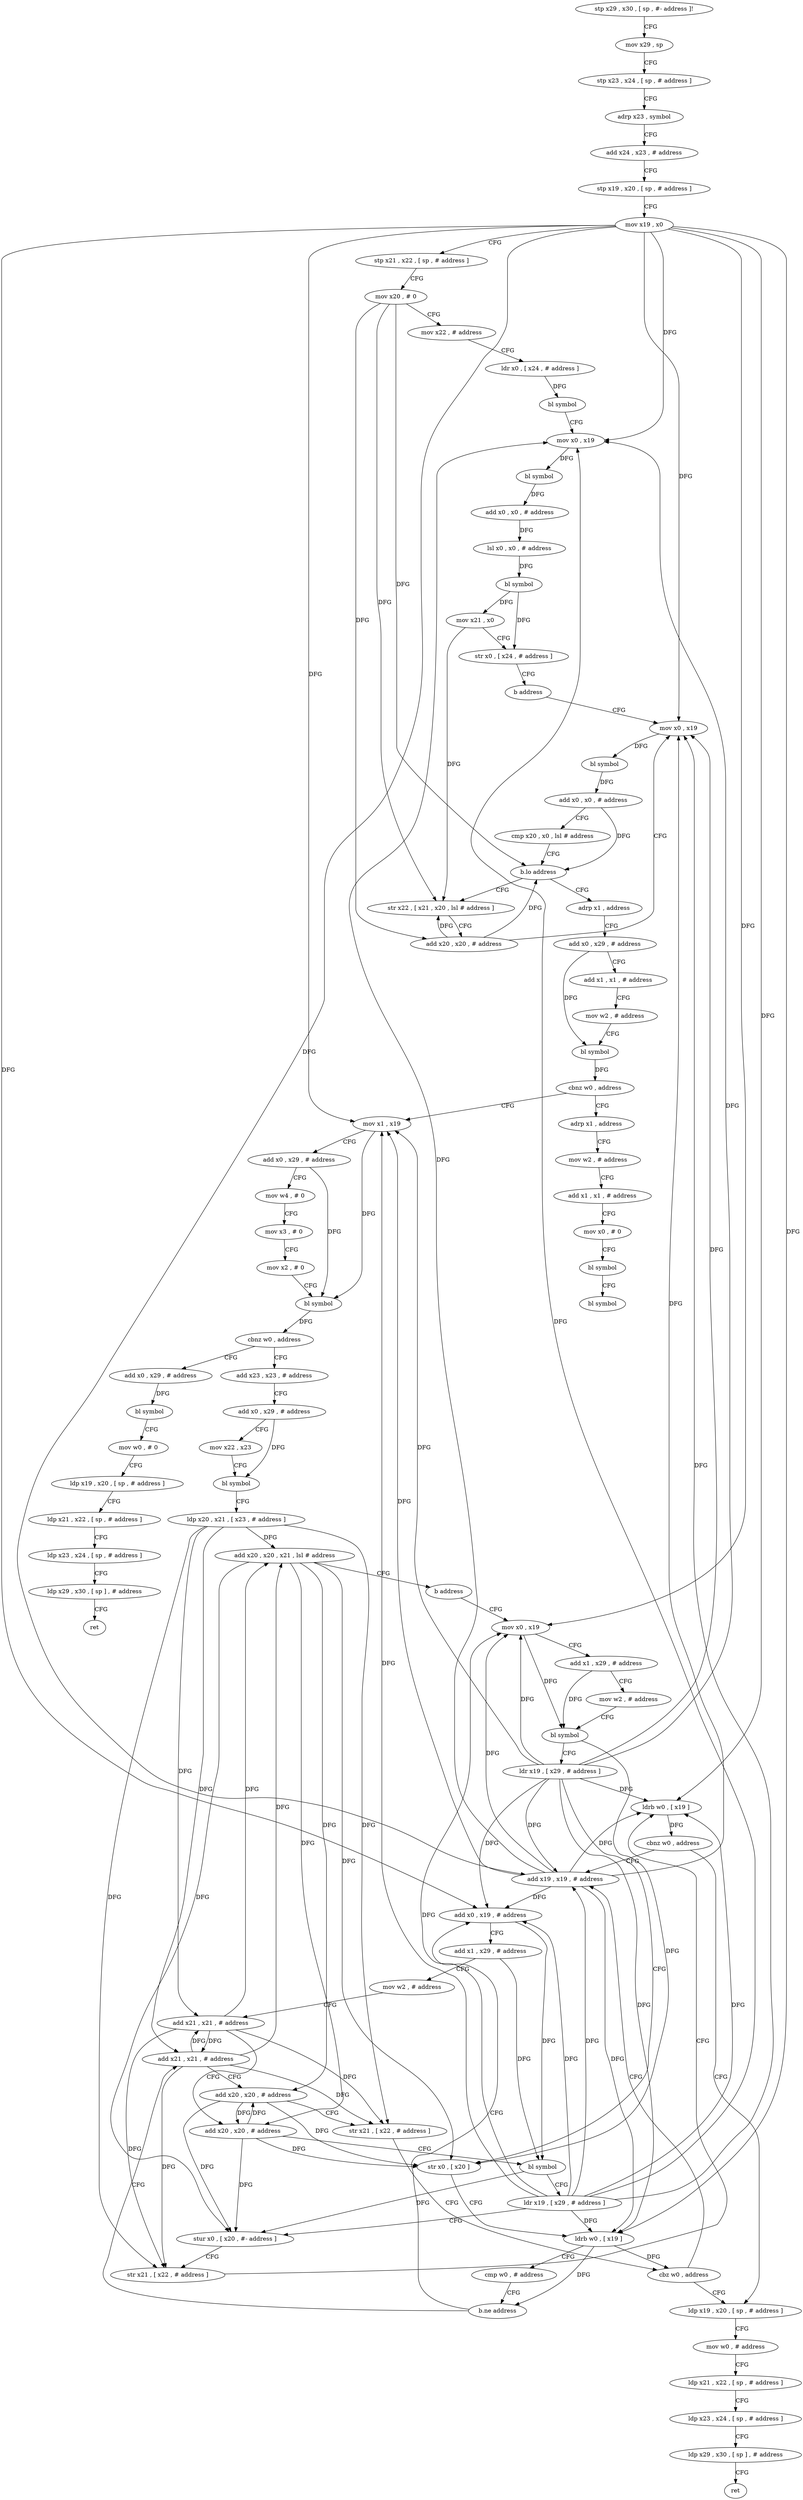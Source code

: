 digraph "func" {
"4216304" [label = "stp x29 , x30 , [ sp , #- address ]!" ]
"4216308" [label = "mov x29 , sp" ]
"4216312" [label = "stp x23 , x24 , [ sp , # address ]" ]
"4216316" [label = "adrp x23 , symbol" ]
"4216320" [label = "add x24 , x23 , # address" ]
"4216324" [label = "stp x19 , x20 , [ sp , # address ]" ]
"4216328" [label = "mov x19 , x0" ]
"4216332" [label = "stp x21 , x22 , [ sp , # address ]" ]
"4216336" [label = "mov x20 , # 0" ]
"4216340" [label = "mov x22 , # address" ]
"4216344" [label = "ldr x0 , [ x24 , # address ]" ]
"4216348" [label = "bl symbol" ]
"4216352" [label = "mov x0 , x19" ]
"4216356" [label = "bl symbol" ]
"4216360" [label = "add x0 , x0 , # address" ]
"4216364" [label = "lsl x0 , x0 , # address" ]
"4216368" [label = "bl symbol" ]
"4216372" [label = "mov x21 , x0" ]
"4216376" [label = "str x0 , [ x24 , # address ]" ]
"4216380" [label = "b address" ]
"4216392" [label = "mov x0 , x19" ]
"4216396" [label = "bl symbol" ]
"4216400" [label = "add x0 , x0 , # address" ]
"4216404" [label = "cmp x20 , x0 , lsl # address" ]
"4216408" [label = "b.lo address" ]
"4216384" [label = "str x22 , [ x21 , x20 , lsl # address ]" ]
"4216412" [label = "adrp x1 , address" ]
"4216388" [label = "add x20 , x20 , # address" ]
"4216416" [label = "add x0 , x29 , # address" ]
"4216420" [label = "add x1 , x1 , # address" ]
"4216424" [label = "mov w2 , # address" ]
"4216428" [label = "bl symbol" ]
"4216432" [label = "cbnz w0 , address" ]
"4216656" [label = "adrp x1 , address" ]
"4216436" [label = "mov x1 , x19" ]
"4216660" [label = "mov w2 , # address" ]
"4216664" [label = "add x1 , x1 , # address" ]
"4216668" [label = "mov x0 , # 0" ]
"4216672" [label = "bl symbol" ]
"4216676" [label = "bl symbol" ]
"4216440" [label = "add x0 , x29 , # address" ]
"4216444" [label = "mov w4 , # 0" ]
"4216448" [label = "mov x3 , # 0" ]
"4216452" [label = "mov x2 , # 0" ]
"4216456" [label = "bl symbol" ]
"4216460" [label = "cbnz w0 , address" ]
"4216624" [label = "add x0 , x29 , # address" ]
"4216464" [label = "add x23 , x23 , # address" ]
"4216628" [label = "bl symbol" ]
"4216632" [label = "mov w0 , # 0" ]
"4216636" [label = "ldp x19 , x20 , [ sp , # address ]" ]
"4216640" [label = "ldp x21 , x22 , [ sp , # address ]" ]
"4216644" [label = "ldp x23 , x24 , [ sp , # address ]" ]
"4216648" [label = "ldp x29 , x30 , [ sp ] , # address" ]
"4216652" [label = "ret" ]
"4216468" [label = "add x0 , x29 , # address" ]
"4216472" [label = "mov x22 , x23" ]
"4216476" [label = "bl symbol" ]
"4216480" [label = "ldp x20 , x21 , [ x23 , # address ]" ]
"4216484" [label = "add x20 , x20 , x21 , lsl # address" ]
"4216488" [label = "b address" ]
"4216516" [label = "mov x0 , x19" ]
"4216520" [label = "add x1 , x29 , # address" ]
"4216524" [label = "mov w2 , # address" ]
"4216528" [label = "bl symbol" ]
"4216532" [label = "ldr x19 , [ x29 , # address ]" ]
"4216536" [label = "str x0 , [ x20 ]" ]
"4216540" [label = "ldrb w0 , [ x19 ]" ]
"4216544" [label = "cmp w0 , # address" ]
"4216548" [label = "b.ne address" ]
"4216496" [label = "add x21 , x21 , # address" ]
"4216552" [label = "add x0 , x19 , # address" ]
"4216500" [label = "add x20 , x20 , # address" ]
"4216504" [label = "str x21 , [ x22 , # address ]" ]
"4216508" [label = "cbz w0 , address" ]
"4216596" [label = "ldp x19 , x20 , [ sp , # address ]" ]
"4216512" [label = "add x19 , x19 , # address" ]
"4216556" [label = "add x1 , x29 , # address" ]
"4216560" [label = "mov w2 , # address" ]
"4216564" [label = "add x21 , x21 , # address" ]
"4216568" [label = "add x20 , x20 , # address" ]
"4216572" [label = "bl symbol" ]
"4216576" [label = "ldr x19 , [ x29 , # address ]" ]
"4216580" [label = "stur x0 , [ x20 , #- address ]" ]
"4216584" [label = "str x21 , [ x22 , # address ]" ]
"4216588" [label = "ldrb w0 , [ x19 ]" ]
"4216592" [label = "cbnz w0 , address" ]
"4216600" [label = "mov w0 , # address" ]
"4216604" [label = "ldp x21 , x22 , [ sp , # address ]" ]
"4216608" [label = "ldp x23 , x24 , [ sp , # address ]" ]
"4216612" [label = "ldp x29 , x30 , [ sp ] , # address" ]
"4216616" [label = "ret" ]
"4216304" -> "4216308" [ label = "CFG" ]
"4216308" -> "4216312" [ label = "CFG" ]
"4216312" -> "4216316" [ label = "CFG" ]
"4216316" -> "4216320" [ label = "CFG" ]
"4216320" -> "4216324" [ label = "CFG" ]
"4216324" -> "4216328" [ label = "CFG" ]
"4216328" -> "4216332" [ label = "CFG" ]
"4216328" -> "4216352" [ label = "DFG" ]
"4216328" -> "4216392" [ label = "DFG" ]
"4216328" -> "4216436" [ label = "DFG" ]
"4216328" -> "4216516" [ label = "DFG" ]
"4216328" -> "4216540" [ label = "DFG" ]
"4216328" -> "4216552" [ label = "DFG" ]
"4216328" -> "4216588" [ label = "DFG" ]
"4216328" -> "4216512" [ label = "DFG" ]
"4216332" -> "4216336" [ label = "CFG" ]
"4216336" -> "4216340" [ label = "CFG" ]
"4216336" -> "4216408" [ label = "DFG" ]
"4216336" -> "4216384" [ label = "DFG" ]
"4216336" -> "4216388" [ label = "DFG" ]
"4216340" -> "4216344" [ label = "CFG" ]
"4216344" -> "4216348" [ label = "DFG" ]
"4216348" -> "4216352" [ label = "CFG" ]
"4216352" -> "4216356" [ label = "DFG" ]
"4216356" -> "4216360" [ label = "DFG" ]
"4216360" -> "4216364" [ label = "DFG" ]
"4216364" -> "4216368" [ label = "DFG" ]
"4216368" -> "4216372" [ label = "DFG" ]
"4216368" -> "4216376" [ label = "DFG" ]
"4216372" -> "4216376" [ label = "CFG" ]
"4216372" -> "4216384" [ label = "DFG" ]
"4216376" -> "4216380" [ label = "CFG" ]
"4216380" -> "4216392" [ label = "CFG" ]
"4216392" -> "4216396" [ label = "DFG" ]
"4216396" -> "4216400" [ label = "DFG" ]
"4216400" -> "4216404" [ label = "CFG" ]
"4216400" -> "4216408" [ label = "DFG" ]
"4216404" -> "4216408" [ label = "CFG" ]
"4216408" -> "4216384" [ label = "CFG" ]
"4216408" -> "4216412" [ label = "CFG" ]
"4216384" -> "4216388" [ label = "CFG" ]
"4216412" -> "4216416" [ label = "CFG" ]
"4216388" -> "4216392" [ label = "CFG" ]
"4216388" -> "4216384" [ label = "DFG" ]
"4216388" -> "4216408" [ label = "DFG" ]
"4216416" -> "4216420" [ label = "CFG" ]
"4216416" -> "4216428" [ label = "DFG" ]
"4216420" -> "4216424" [ label = "CFG" ]
"4216424" -> "4216428" [ label = "CFG" ]
"4216428" -> "4216432" [ label = "DFG" ]
"4216432" -> "4216656" [ label = "CFG" ]
"4216432" -> "4216436" [ label = "CFG" ]
"4216656" -> "4216660" [ label = "CFG" ]
"4216436" -> "4216440" [ label = "CFG" ]
"4216436" -> "4216456" [ label = "DFG" ]
"4216660" -> "4216664" [ label = "CFG" ]
"4216664" -> "4216668" [ label = "CFG" ]
"4216668" -> "4216672" [ label = "CFG" ]
"4216672" -> "4216676" [ label = "CFG" ]
"4216440" -> "4216444" [ label = "CFG" ]
"4216440" -> "4216456" [ label = "DFG" ]
"4216444" -> "4216448" [ label = "CFG" ]
"4216448" -> "4216452" [ label = "CFG" ]
"4216452" -> "4216456" [ label = "CFG" ]
"4216456" -> "4216460" [ label = "DFG" ]
"4216460" -> "4216624" [ label = "CFG" ]
"4216460" -> "4216464" [ label = "CFG" ]
"4216624" -> "4216628" [ label = "DFG" ]
"4216464" -> "4216468" [ label = "CFG" ]
"4216628" -> "4216632" [ label = "CFG" ]
"4216632" -> "4216636" [ label = "CFG" ]
"4216636" -> "4216640" [ label = "CFG" ]
"4216640" -> "4216644" [ label = "CFG" ]
"4216644" -> "4216648" [ label = "CFG" ]
"4216648" -> "4216652" [ label = "CFG" ]
"4216468" -> "4216472" [ label = "CFG" ]
"4216468" -> "4216476" [ label = "DFG" ]
"4216472" -> "4216476" [ label = "CFG" ]
"4216476" -> "4216480" [ label = "CFG" ]
"4216480" -> "4216484" [ label = "DFG" ]
"4216480" -> "4216496" [ label = "DFG" ]
"4216480" -> "4216504" [ label = "DFG" ]
"4216480" -> "4216564" [ label = "DFG" ]
"4216480" -> "4216584" [ label = "DFG" ]
"4216484" -> "4216488" [ label = "CFG" ]
"4216484" -> "4216536" [ label = "DFG" ]
"4216484" -> "4216500" [ label = "DFG" ]
"4216484" -> "4216568" [ label = "DFG" ]
"4216484" -> "4216580" [ label = "DFG" ]
"4216488" -> "4216516" [ label = "CFG" ]
"4216516" -> "4216520" [ label = "CFG" ]
"4216516" -> "4216528" [ label = "DFG" ]
"4216520" -> "4216524" [ label = "CFG" ]
"4216520" -> "4216528" [ label = "DFG" ]
"4216524" -> "4216528" [ label = "CFG" ]
"4216528" -> "4216532" [ label = "CFG" ]
"4216528" -> "4216536" [ label = "DFG" ]
"4216532" -> "4216536" [ label = "CFG" ]
"4216532" -> "4216352" [ label = "DFG" ]
"4216532" -> "4216392" [ label = "DFG" ]
"4216532" -> "4216436" [ label = "DFG" ]
"4216532" -> "4216516" [ label = "DFG" ]
"4216532" -> "4216540" [ label = "DFG" ]
"4216532" -> "4216552" [ label = "DFG" ]
"4216532" -> "4216588" [ label = "DFG" ]
"4216532" -> "4216512" [ label = "DFG" ]
"4216536" -> "4216540" [ label = "CFG" ]
"4216540" -> "4216544" [ label = "CFG" ]
"4216540" -> "4216548" [ label = "DFG" ]
"4216540" -> "4216508" [ label = "DFG" ]
"4216544" -> "4216548" [ label = "CFG" ]
"4216548" -> "4216496" [ label = "CFG" ]
"4216548" -> "4216552" [ label = "CFG" ]
"4216496" -> "4216500" [ label = "CFG" ]
"4216496" -> "4216484" [ label = "DFG" ]
"4216496" -> "4216504" [ label = "DFG" ]
"4216496" -> "4216564" [ label = "DFG" ]
"4216496" -> "4216584" [ label = "DFG" ]
"4216552" -> "4216556" [ label = "CFG" ]
"4216552" -> "4216572" [ label = "DFG" ]
"4216500" -> "4216504" [ label = "CFG" ]
"4216500" -> "4216536" [ label = "DFG" ]
"4216500" -> "4216568" [ label = "DFG" ]
"4216500" -> "4216580" [ label = "DFG" ]
"4216504" -> "4216508" [ label = "CFG" ]
"4216508" -> "4216596" [ label = "CFG" ]
"4216508" -> "4216512" [ label = "CFG" ]
"4216596" -> "4216600" [ label = "CFG" ]
"4216512" -> "4216516" [ label = "DFG" ]
"4216512" -> "4216352" [ label = "DFG" ]
"4216512" -> "4216392" [ label = "DFG" ]
"4216512" -> "4216436" [ label = "DFG" ]
"4216512" -> "4216540" [ label = "DFG" ]
"4216512" -> "4216552" [ label = "DFG" ]
"4216512" -> "4216588" [ label = "DFG" ]
"4216556" -> "4216560" [ label = "CFG" ]
"4216556" -> "4216572" [ label = "DFG" ]
"4216560" -> "4216564" [ label = "CFG" ]
"4216564" -> "4216568" [ label = "CFG" ]
"4216564" -> "4216484" [ label = "DFG" ]
"4216564" -> "4216496" [ label = "DFG" ]
"4216564" -> "4216504" [ label = "DFG" ]
"4216564" -> "4216584" [ label = "DFG" ]
"4216568" -> "4216572" [ label = "CFG" ]
"4216568" -> "4216500" [ label = "DFG" ]
"4216568" -> "4216536" [ label = "DFG" ]
"4216568" -> "4216580" [ label = "DFG" ]
"4216572" -> "4216576" [ label = "CFG" ]
"4216572" -> "4216580" [ label = "DFG" ]
"4216576" -> "4216580" [ label = "CFG" ]
"4216576" -> "4216352" [ label = "DFG" ]
"4216576" -> "4216392" [ label = "DFG" ]
"4216576" -> "4216436" [ label = "DFG" ]
"4216576" -> "4216516" [ label = "DFG" ]
"4216576" -> "4216540" [ label = "DFG" ]
"4216576" -> "4216552" [ label = "DFG" ]
"4216576" -> "4216588" [ label = "DFG" ]
"4216576" -> "4216512" [ label = "DFG" ]
"4216580" -> "4216584" [ label = "CFG" ]
"4216584" -> "4216588" [ label = "CFG" ]
"4216588" -> "4216592" [ label = "DFG" ]
"4216592" -> "4216512" [ label = "CFG" ]
"4216592" -> "4216596" [ label = "CFG" ]
"4216600" -> "4216604" [ label = "CFG" ]
"4216604" -> "4216608" [ label = "CFG" ]
"4216608" -> "4216612" [ label = "CFG" ]
"4216612" -> "4216616" [ label = "CFG" ]
}
